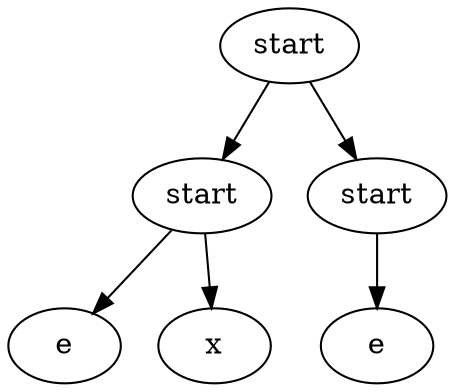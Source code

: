 digraph Tree {
	e2 [label="e"]
	b1 [label="start"]
	b2 [label="start"]
	a [label="start"]
	a -> b1
	a -> b2
	e1 [label="e"]
	b1 -> e1
	d [label="x"]
	b1 -> d
	b2 -> e2
}